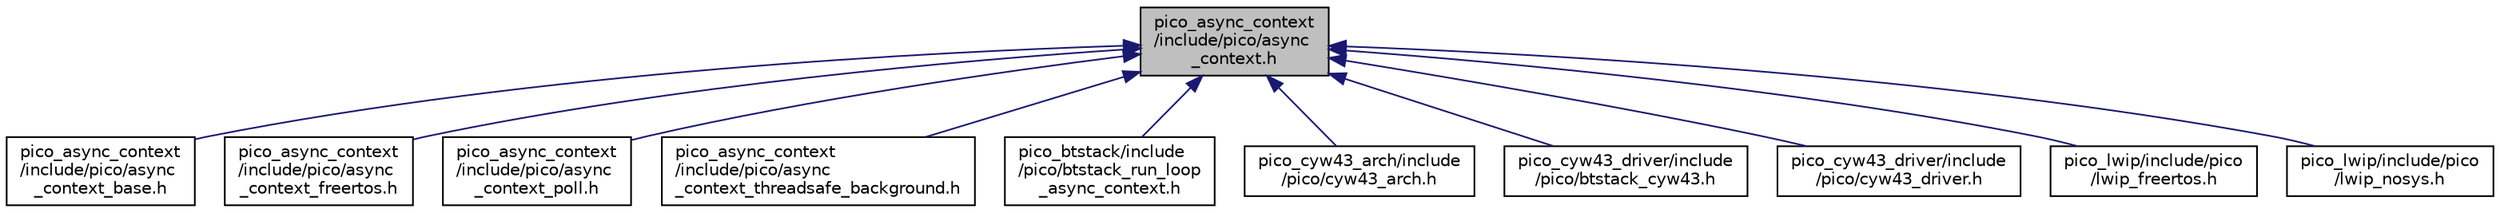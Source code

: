 digraph "pico_async_context/include/pico/async_context.h"
{
 // LATEX_PDF_SIZE
  edge [fontname="Helvetica",fontsize="10",labelfontname="Helvetica",labelfontsize="10"];
  node [fontname="Helvetica",fontsize="10",shape=record];
  Node1 [label="pico_async_context\l/include/pico/async\l_context.h",height=0.2,width=0.4,color="black", fillcolor="grey75", style="filled", fontcolor="black",tooltip=" "];
  Node1 -> Node2 [dir="back",color="midnightblue",fontsize="10",style="solid",fontname="Helvetica"];
  Node2 [label="pico_async_context\l/include/pico/async\l_context_base.h",height=0.2,width=0.4,color="black", fillcolor="white", style="filled",URL="$async__context__base_8h_source.html",tooltip=" "];
  Node1 -> Node3 [dir="back",color="midnightblue",fontsize="10",style="solid",fontname="Helvetica"];
  Node3 [label="pico_async_context\l/include/pico/async\l_context_freertos.h",height=0.2,width=0.4,color="black", fillcolor="white", style="filled",URL="$async__context__freertos_8h_source.html",tooltip=" "];
  Node1 -> Node4 [dir="back",color="midnightblue",fontsize="10",style="solid",fontname="Helvetica"];
  Node4 [label="pico_async_context\l/include/pico/async\l_context_poll.h",height=0.2,width=0.4,color="black", fillcolor="white", style="filled",URL="$async__context__poll_8h_source.html",tooltip=" "];
  Node1 -> Node5 [dir="back",color="midnightblue",fontsize="10",style="solid",fontname="Helvetica"];
  Node5 [label="pico_async_context\l/include/pico/async\l_context_threadsafe_background.h",height=0.2,width=0.4,color="black", fillcolor="white", style="filled",URL="$async__context__threadsafe__background_8h_source.html",tooltip=" "];
  Node1 -> Node6 [dir="back",color="midnightblue",fontsize="10",style="solid",fontname="Helvetica"];
  Node6 [label="pico_btstack/include\l/pico/btstack_run_loop\l_async_context.h",height=0.2,width=0.4,color="black", fillcolor="white", style="filled",URL="$btstack__run__loop__async__context_8h_source.html",tooltip=" "];
  Node1 -> Node7 [dir="back",color="midnightblue",fontsize="10",style="solid",fontname="Helvetica"];
  Node7 [label="pico_cyw43_arch/include\l/pico/cyw43_arch.h",height=0.2,width=0.4,color="black", fillcolor="white", style="filled",URL="$cyw43__arch_8h.html",tooltip=" "];
  Node1 -> Node8 [dir="back",color="midnightblue",fontsize="10",style="solid",fontname="Helvetica"];
  Node8 [label="pico_cyw43_driver/include\l/pico/btstack_cyw43.h",height=0.2,width=0.4,color="black", fillcolor="white", style="filled",URL="$btstack__cyw43_8h.html",tooltip=" "];
  Node1 -> Node9 [dir="back",color="midnightblue",fontsize="10",style="solid",fontname="Helvetica"];
  Node9 [label="pico_cyw43_driver/include\l/pico/cyw43_driver.h",height=0.2,width=0.4,color="black", fillcolor="white", style="filled",URL="$cyw43__driver_8h.html",tooltip=" "];
  Node1 -> Node10 [dir="back",color="midnightblue",fontsize="10",style="solid",fontname="Helvetica"];
  Node10 [label="pico_lwip/include/pico\l/lwip_freertos.h",height=0.2,width=0.4,color="black", fillcolor="white", style="filled",URL="$lwip__freertos_8h.html",tooltip=" "];
  Node1 -> Node11 [dir="back",color="midnightblue",fontsize="10",style="solid",fontname="Helvetica"];
  Node11 [label="pico_lwip/include/pico\l/lwip_nosys.h",height=0.2,width=0.4,color="black", fillcolor="white", style="filled",URL="$lwip__nosys_8h.html",tooltip=" "];
}
